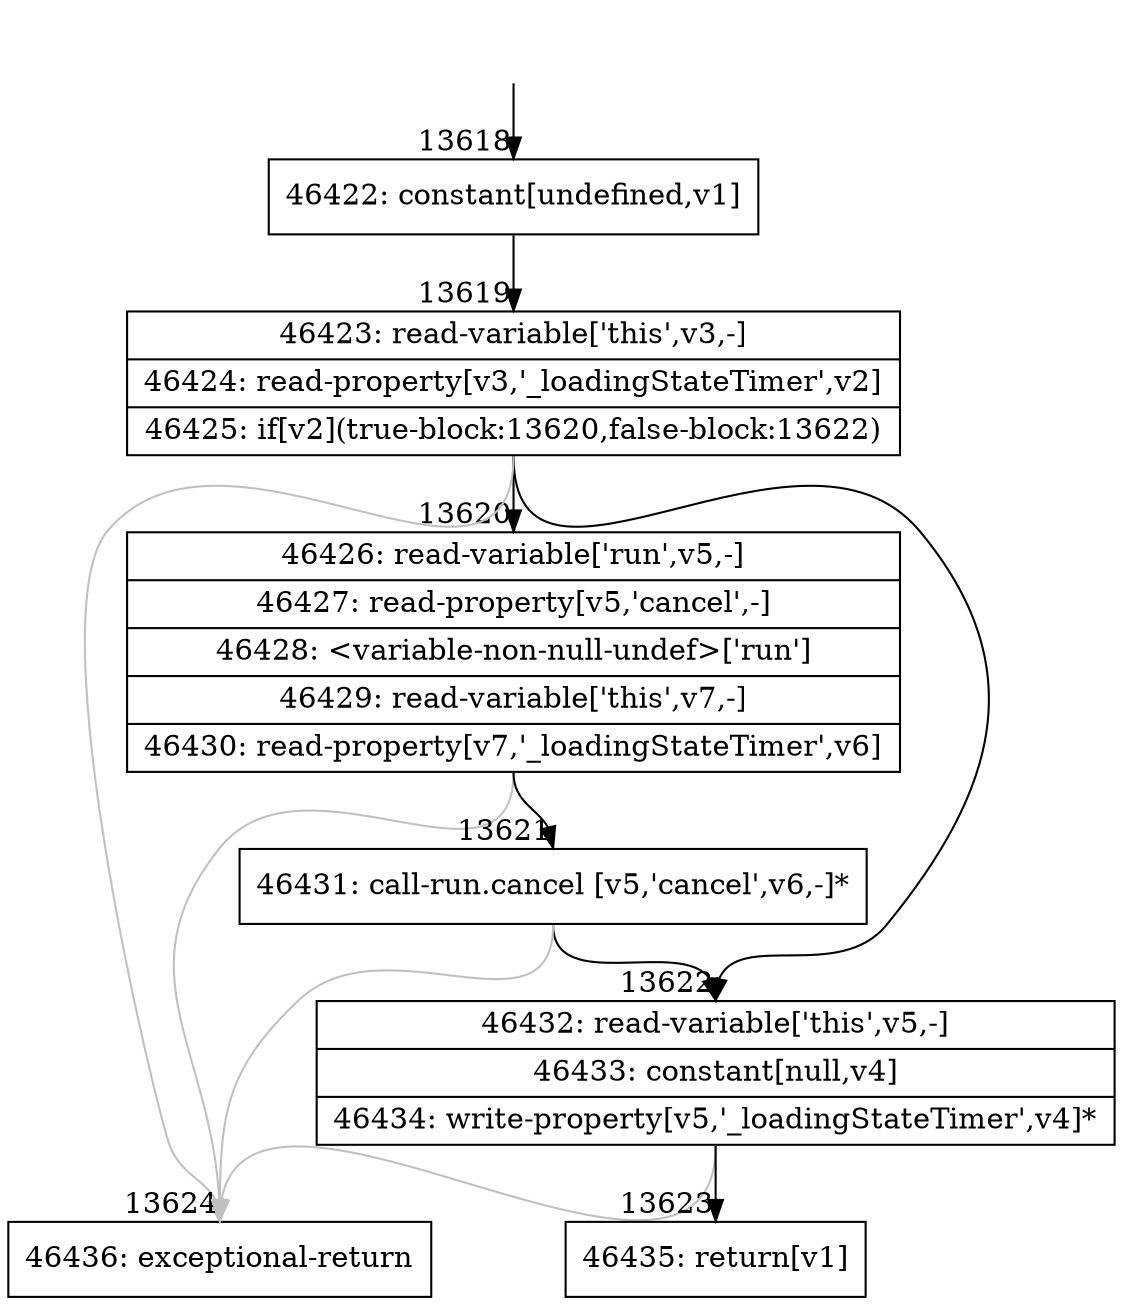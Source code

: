 digraph {
rankdir="TD"
BB_entry1127[shape=none,label=""];
BB_entry1127 -> BB13618 [tailport=s, headport=n, headlabel="    13618"]
BB13618 [shape=record label="{46422: constant[undefined,v1]}" ] 
BB13618 -> BB13619 [tailport=s, headport=n, headlabel="      13619"]
BB13619 [shape=record label="{46423: read-variable['this',v3,-]|46424: read-property[v3,'_loadingStateTimer',v2]|46425: if[v2](true-block:13620,false-block:13622)}" ] 
BB13619 -> BB13620 [tailport=s, headport=n, headlabel="      13620"]
BB13619 -> BB13622 [tailport=s, headport=n, headlabel="      13622"]
BB13619 -> BB13624 [tailport=s, headport=n, color=gray, headlabel="      13624"]
BB13620 [shape=record label="{46426: read-variable['run',v5,-]|46427: read-property[v5,'cancel',-]|46428: \<variable-non-null-undef\>['run']|46429: read-variable['this',v7,-]|46430: read-property[v7,'_loadingStateTimer',v6]}" ] 
BB13620 -> BB13621 [tailport=s, headport=n, headlabel="      13621"]
BB13620 -> BB13624 [tailport=s, headport=n, color=gray]
BB13621 [shape=record label="{46431: call-run.cancel [v5,'cancel',v6,-]*}" ] 
BB13621 -> BB13622 [tailport=s, headport=n]
BB13621 -> BB13624 [tailport=s, headport=n, color=gray]
BB13622 [shape=record label="{46432: read-variable['this',v5,-]|46433: constant[null,v4]|46434: write-property[v5,'_loadingStateTimer',v4]*}" ] 
BB13622 -> BB13623 [tailport=s, headport=n, headlabel="      13623"]
BB13622 -> BB13624 [tailport=s, headport=n, color=gray]
BB13623 [shape=record label="{46435: return[v1]}" ] 
BB13624 [shape=record label="{46436: exceptional-return}" ] 
//#$~ 25312
}
